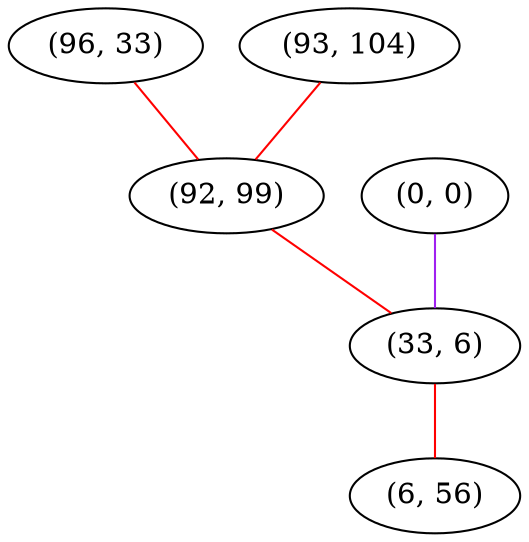 graph "" {
"(96, 33)";
"(0, 0)";
"(93, 104)";
"(92, 99)";
"(33, 6)";
"(6, 56)";
"(96, 33)" -- "(92, 99)"  [color=red, key=0, weight=1];
"(0, 0)" -- "(33, 6)"  [color=purple, key=0, weight=4];
"(93, 104)" -- "(92, 99)"  [color=red, key=0, weight=1];
"(92, 99)" -- "(33, 6)"  [color=red, key=0, weight=1];
"(33, 6)" -- "(6, 56)"  [color=red, key=0, weight=1];
}

